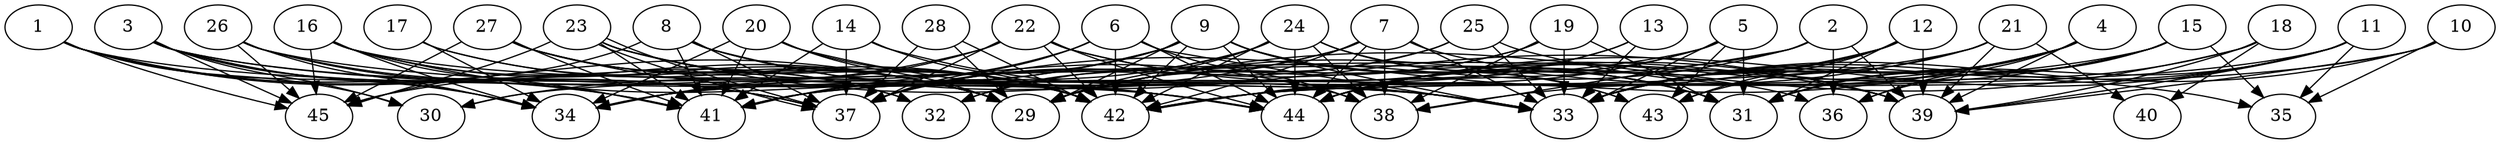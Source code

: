 // DAG automatically generated by daggen at Thu Oct  3 14:07:25 2019
// ./daggen --dot -n 45 --ccr 0.4 --fat 0.9 --regular 0.7 --density 0.7 --mindata 5242880 --maxdata 52428800 
digraph G {
  1 [size="101824000", alpha="0.11", expect_size="40729600"] 
  1 -> 29 [size ="40729600"]
  1 -> 30 [size ="40729600"]
  1 -> 34 [size ="40729600"]
  1 -> 37 [size ="40729600"]
  1 -> 41 [size ="40729600"]
  1 -> 44 [size ="40729600"]
  1 -> 45 [size ="40729600"]
  2 [size="48967680", alpha="0.08", expect_size="19587072"] 
  2 -> 29 [size ="19587072"]
  2 -> 36 [size ="19587072"]
  2 -> 38 [size ="19587072"]
  2 -> 39 [size ="19587072"]
  2 -> 41 [size ="19587072"]
  3 [size="58408960", alpha="0.01", expect_size="23363584"] 
  3 -> 30 [size ="23363584"]
  3 -> 33 [size ="23363584"]
  3 -> 34 [size ="23363584"]
  3 -> 37 [size ="23363584"]
  3 -> 39 [size ="23363584"]
  3 -> 41 [size ="23363584"]
  3 -> 45 [size ="23363584"]
  4 [size="37798400", alpha="0.15", expect_size="15119360"] 
  4 -> 31 [size ="15119360"]
  4 -> 33 [size ="15119360"]
  4 -> 36 [size ="15119360"]
  4 -> 38 [size ="15119360"]
  4 -> 39 [size ="15119360"]
  4 -> 42 [size ="15119360"]
  4 -> 43 [size ="15119360"]
  4 -> 44 [size ="15119360"]
  5 [size="103513600", alpha="0.11", expect_size="41405440"] 
  5 -> 30 [size ="41405440"]
  5 -> 31 [size ="41405440"]
  5 -> 33 [size ="41405440"]
  5 -> 42 [size ="41405440"]
  5 -> 43 [size ="41405440"]
  5 -> 44 [size ="41405440"]
  6 [size="100055040", alpha="0.03", expect_size="40022016"] 
  6 -> 33 [size ="40022016"]
  6 -> 37 [size ="40022016"]
  6 -> 38 [size ="40022016"]
  6 -> 41 [size ="40022016"]
  6 -> 42 [size ="40022016"]
  6 -> 44 [size ="40022016"]
  7 [size="53747200", alpha="0.09", expect_size="21498880"] 
  7 -> 33 [size ="21498880"]
  7 -> 34 [size ="21498880"]
  7 -> 37 [size ="21498880"]
  7 -> 38 [size ="21498880"]
  7 -> 39 [size ="21498880"]
  7 -> 42 [size ="21498880"]
  7 -> 44 [size ="21498880"]
  8 [size="100846080", alpha="0.09", expect_size="40338432"] 
  8 -> 33 [size ="40338432"]
  8 -> 37 [size ="40338432"]
  8 -> 41 [size ="40338432"]
  8 -> 42 [size ="40338432"]
  8 -> 44 [size ="40338432"]
  8 -> 45 [size ="40338432"]
  9 [size="129651200", alpha="0.01", expect_size="51860480"] 
  9 -> 29 [size ="51860480"]
  9 -> 30 [size ="51860480"]
  9 -> 31 [size ="51860480"]
  9 -> 33 [size ="51860480"]
  9 -> 34 [size ="51860480"]
  9 -> 37 [size ="51860480"]
  9 -> 42 [size ="51860480"]
  9 -> 43 [size ="51860480"]
  9 -> 44 [size ="51860480"]
  10 [size="39915520", alpha="0.09", expect_size="15966208"] 
  10 -> 33 [size ="15966208"]
  10 -> 35 [size ="15966208"]
  10 -> 39 [size ="15966208"]
  10 -> 42 [size ="15966208"]
  11 [size="18588160", alpha="0.18", expect_size="7435264"] 
  11 -> 31 [size ="7435264"]
  11 -> 33 [size ="7435264"]
  11 -> 35 [size ="7435264"]
  11 -> 39 [size ="7435264"]
  11 -> 42 [size ="7435264"]
  11 -> 44 [size ="7435264"]
  12 [size="85345280", alpha="0.17", expect_size="34138112"] 
  12 -> 31 [size ="34138112"]
  12 -> 33 [size ="34138112"]
  12 -> 37 [size ="34138112"]
  12 -> 39 [size ="34138112"]
  12 -> 43 [size ="34138112"]
  12 -> 44 [size ="34138112"]
  13 [size="13332480", alpha="0.20", expect_size="5332992"] 
  13 -> 33 [size ="5332992"]
  13 -> 42 [size ="5332992"]
  13 -> 44 [size ="5332992"]
  14 [size="19023360", alpha="0.03", expect_size="7609344"] 
  14 -> 33 [size ="7609344"]
  14 -> 37 [size ="7609344"]
  14 -> 41 [size ="7609344"]
  14 -> 42 [size ="7609344"]
  15 [size="109672960", alpha="0.00", expect_size="43869184"] 
  15 -> 31 [size ="43869184"]
  15 -> 33 [size ="43869184"]
  15 -> 35 [size ="43869184"]
  15 -> 36 [size ="43869184"]
  15 -> 41 [size ="43869184"]
  15 -> 44 [size ="43869184"]
  16 [size="56422400", alpha="0.15", expect_size="22568960"] 
  16 -> 29 [size ="22568960"]
  16 -> 32 [size ="22568960"]
  16 -> 34 [size ="22568960"]
  16 -> 36 [size ="22568960"]
  16 -> 41 [size ="22568960"]
  16 -> 44 [size ="22568960"]
  16 -> 45 [size ="22568960"]
  17 [size="71808000", alpha="0.13", expect_size="28723200"] 
  17 -> 29 [size ="28723200"]
  17 -> 34 [size ="28723200"]
  17 -> 42 [size ="28723200"]
  18 [size="124070400", alpha="0.07", expect_size="49628160"] 
  18 -> 29 [size ="49628160"]
  18 -> 33 [size ="49628160"]
  18 -> 39 [size ="49628160"]
  18 -> 40 [size ="49628160"]
  19 [size="59489280", alpha="0.07", expect_size="23795712"] 
  19 -> 29 [size ="23795712"]
  19 -> 31 [size ="23795712"]
  19 -> 32 [size ="23795712"]
  19 -> 33 [size ="23795712"]
  19 -> 38 [size ="23795712"]
  20 [size="64081920", alpha="0.03", expect_size="25632768"] 
  20 -> 29 [size ="25632768"]
  20 -> 34 [size ="25632768"]
  20 -> 39 [size ="25632768"]
  20 -> 41 [size ="25632768"]
  20 -> 42 [size ="25632768"]
  21 [size="119618560", alpha="0.15", expect_size="47847424"] 
  21 -> 29 [size ="47847424"]
  21 -> 33 [size ="47847424"]
  21 -> 34 [size ="47847424"]
  21 -> 39 [size ="47847424"]
  21 -> 40 [size ="47847424"]
  22 [size="108111360", alpha="0.13", expect_size="43244544"] 
  22 -> 31 [size ="43244544"]
  22 -> 34 [size ="43244544"]
  22 -> 37 [size ="43244544"]
  22 -> 39 [size ="43244544"]
  22 -> 42 [size ="43244544"]
  22 -> 44 [size ="43244544"]
  22 -> 45 [size ="43244544"]
  23 [size="89159680", alpha="0.18", expect_size="35663872"] 
  23 -> 33 [size ="35663872"]
  23 -> 37 [size ="35663872"]
  23 -> 37 [size ="35663872"]
  23 -> 38 [size ="35663872"]
  23 -> 41 [size ="35663872"]
  23 -> 42 [size ="35663872"]
  23 -> 45 [size ="35663872"]
  24 [size="86453760", alpha="0.08", expect_size="34581504"] 
  24 -> 29 [size ="34581504"]
  24 -> 31 [size ="34581504"]
  24 -> 32 [size ="34581504"]
  24 -> 38 [size ="34581504"]
  24 -> 41 [size ="34581504"]
  24 -> 42 [size ="34581504"]
  24 -> 43 [size ="34581504"]
  24 -> 44 [size ="34581504"]
  25 [size="101841920", alpha="0.13", expect_size="40736768"] 
  25 -> 29 [size ="40736768"]
  25 -> 33 [size ="40736768"]
  25 -> 35 [size ="40736768"]
  25 -> 37 [size ="40736768"]
  26 [size="104773120", alpha="0.12", expect_size="41909248"] 
  26 -> 29 [size ="41909248"]
  26 -> 33 [size ="41909248"]
  26 -> 34 [size ="41909248"]
  26 -> 37 [size ="41909248"]
  26 -> 45 [size ="41909248"]
  27 [size="76940800", alpha="0.19", expect_size="30776320"] 
  27 -> 29 [size ="30776320"]
  27 -> 32 [size ="30776320"]
  27 -> 41 [size ="30776320"]
  27 -> 42 [size ="30776320"]
  27 -> 44 [size ="30776320"]
  27 -> 45 [size ="30776320"]
  28 [size="34874880", alpha="0.00", expect_size="13949952"] 
  28 -> 29 [size ="13949952"]
  28 -> 37 [size ="13949952"]
  28 -> 42 [size ="13949952"]
  29 [size="74920960", alpha="0.02", expect_size="29968384"] 
  30 [size="114928640", alpha="0.07", expect_size="45971456"] 
  31 [size="16949760", alpha="0.14", expect_size="6779904"] 
  32 [size="105630720", alpha="0.13", expect_size="42252288"] 
  33 [size="62942720", alpha="0.12", expect_size="25177088"] 
  34 [size="52149760", alpha="0.12", expect_size="20859904"] 
  35 [size="97945600", alpha="0.08", expect_size="39178240"] 
  36 [size="54807040", alpha="0.12", expect_size="21922816"] 
  37 [size="127649280", alpha="0.05", expect_size="51059712"] 
  38 [size="121182720", alpha="0.18", expect_size="48473088"] 
  39 [size="123148800", alpha="0.18", expect_size="49259520"] 
  40 [size="14161920", alpha="0.07", expect_size="5664768"] 
  41 [size="56962560", alpha="0.14", expect_size="22785024"] 
  42 [size="21102080", alpha="0.17", expect_size="8440832"] 
  43 [size="96785920", alpha="0.13", expect_size="38714368"] 
  44 [size="48307200", alpha="0.02", expect_size="19322880"] 
  45 [size="117516800", alpha="0.05", expect_size="47006720"] 
}
